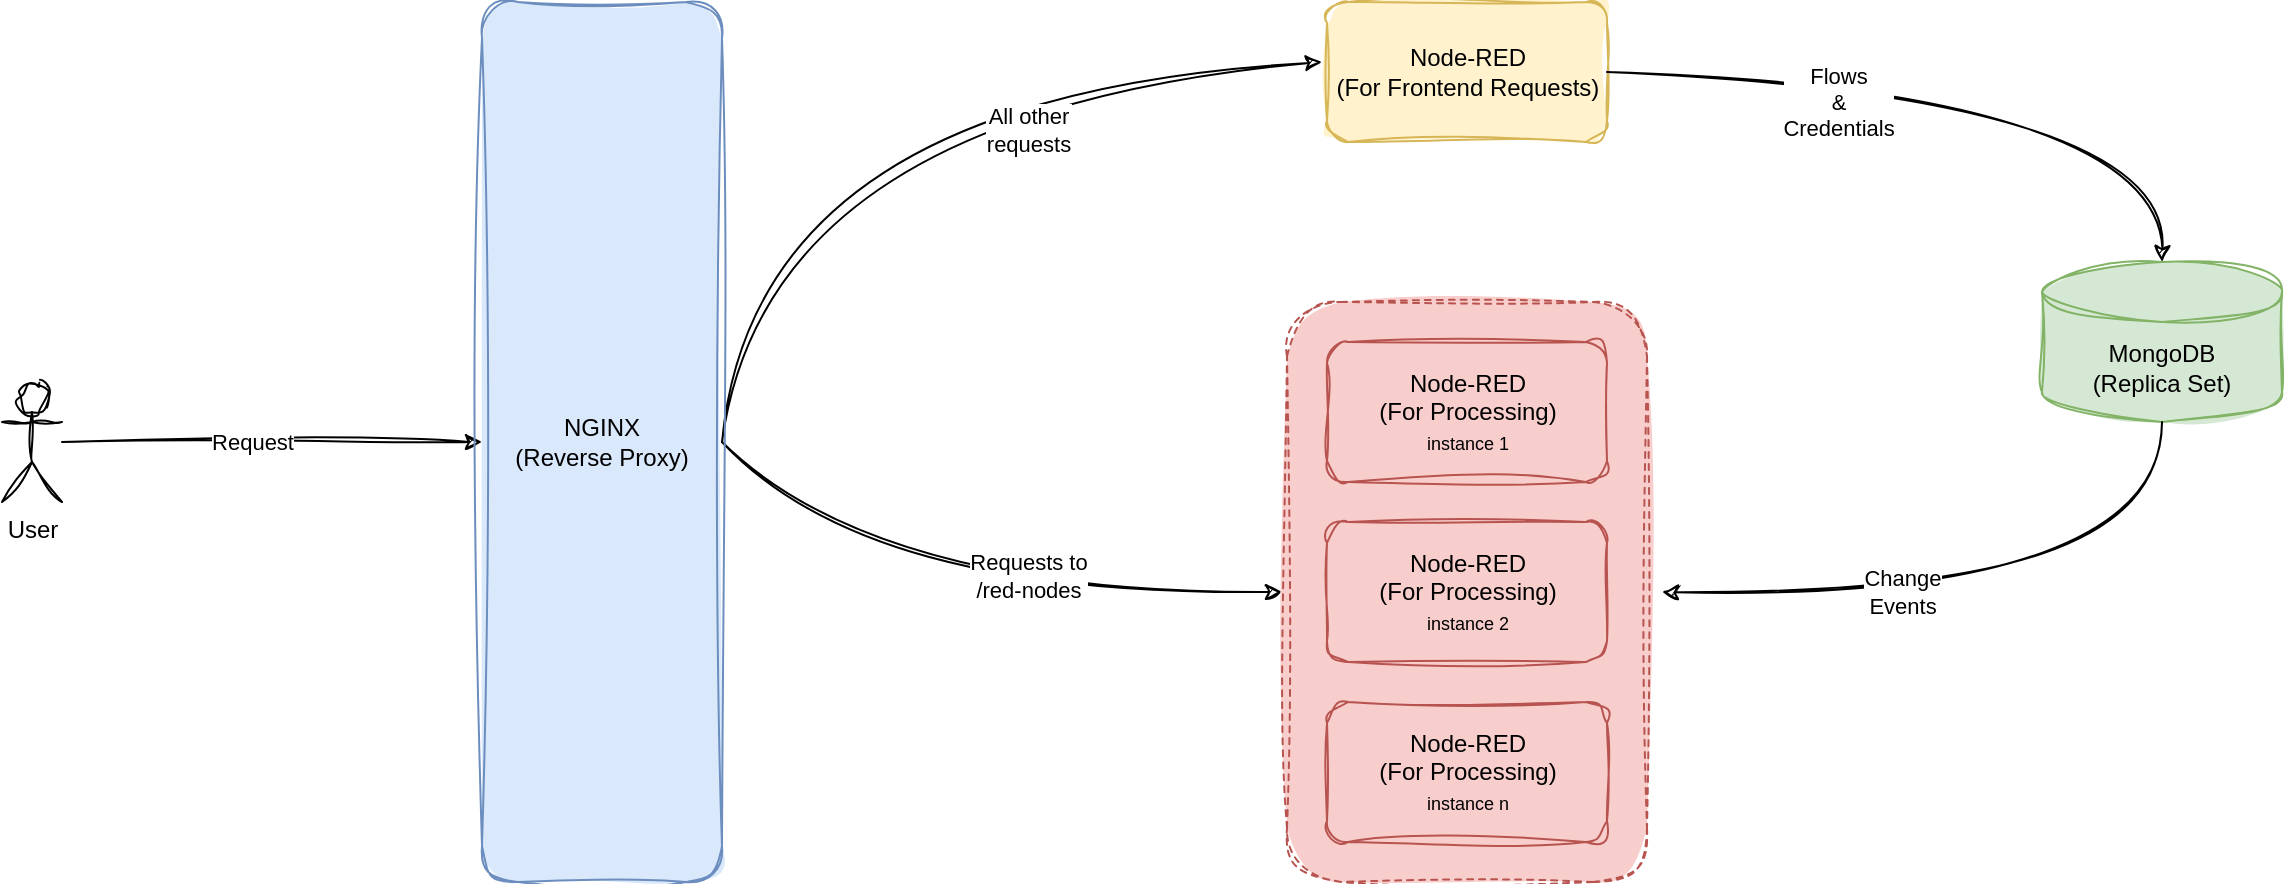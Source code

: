 <mxfile version="28.0.6">
  <diagram name="Page-1" id="pHpDzdbev2T7uACp5fd6">
    <mxGraphModel grid="1" page="1" gridSize="10" guides="1" tooltips="1" connect="1" arrows="1" fold="1" pageScale="1" pageWidth="850" pageHeight="1100" math="0" shadow="0">
      <root>
        <mxCell id="0" />
        <mxCell id="1" parent="0" />
        <mxCell id="8sE4pqhNj6_BQjqsc5ZI-8" style="edgeStyle=orthogonalEdgeStyle;rounded=0;orthogonalLoop=1;jettySize=auto;html=1;entryX=0;entryY=0.5;entryDx=0;entryDy=0;sketch=1;curveFitting=1;jiggle=2;" edge="1" parent="1" source="8sE4pqhNj6_BQjqsc5ZI-2" target="8sE4pqhNj6_BQjqsc5ZI-9">
          <mxGeometry relative="1" as="geometry">
            <mxPoint x="290" y="415" as="targetPoint" />
          </mxGeometry>
        </mxCell>
        <mxCell id="8sE4pqhNj6_BQjqsc5ZI-11" value="&lt;div&gt;Request&lt;/div&gt;" style="edgeLabel;html=1;align=center;verticalAlign=middle;resizable=0;points=[];" connectable="0" vertex="1" parent="8sE4pqhNj6_BQjqsc5ZI-8">
          <mxGeometry x="-0.102" relative="1" as="geometry">
            <mxPoint as="offset" />
          </mxGeometry>
        </mxCell>
        <mxCell id="8sE4pqhNj6_BQjqsc5ZI-2" value="User" style="shape=umlActor;verticalLabelPosition=bottom;verticalAlign=top;html=1;outlineConnect=0;sketch=1;curveFitting=1;jiggle=2;" vertex="1" parent="1">
          <mxGeometry x="50" y="430" width="30" height="60" as="geometry" />
        </mxCell>
        <mxCell id="8sE4pqhNj6_BQjqsc5ZI-27" style="rounded=0;orthogonalLoop=1;jettySize=auto;html=1;exitX=1;exitY=0.5;exitDx=0;exitDy=0;curved=1;sketch=1;curveFitting=1;jiggle=2;" edge="1" parent="1" source="8sE4pqhNj6_BQjqsc5ZI-9">
          <mxGeometry relative="1" as="geometry">
            <mxPoint x="710" y="270" as="targetPoint" />
            <Array as="points">
              <mxPoint x="430" y="290" />
            </Array>
          </mxGeometry>
        </mxCell>
        <mxCell id="8sE4pqhNj6_BQjqsc5ZI-30" value="&lt;div&gt;All other&lt;/div&gt;&lt;div&gt;requests&lt;/div&gt;" style="edgeLabel;html=1;align=center;verticalAlign=middle;resizable=0;points=[];" connectable="0" vertex="1" parent="8sE4pqhNj6_BQjqsc5ZI-27">
          <mxGeometry x="0.098" y="-3" relative="1" as="geometry">
            <mxPoint x="56" y="16" as="offset" />
          </mxGeometry>
        </mxCell>
        <mxCell id="8sE4pqhNj6_BQjqsc5ZI-28" style="rounded=0;orthogonalLoop=1;jettySize=auto;html=1;exitX=1;exitY=0.5;exitDx=0;exitDy=0;curved=1;sketch=1;curveFitting=1;jiggle=2;" edge="1" parent="1" source="8sE4pqhNj6_BQjqsc5ZI-9">
          <mxGeometry relative="1" as="geometry">
            <mxPoint x="690" y="535" as="targetPoint" />
            <Array as="points">
              <mxPoint x="480" y="535" />
            </Array>
          </mxGeometry>
        </mxCell>
        <mxCell id="8sE4pqhNj6_BQjqsc5ZI-29" value="&lt;div&gt;Requests to&lt;/div&gt;&lt;div&gt;/red-nodes&lt;/div&gt;" style="edgeLabel;html=1;align=center;verticalAlign=middle;resizable=0;points=[];" connectable="0" vertex="1" parent="8sE4pqhNj6_BQjqsc5ZI-28">
          <mxGeometry x="0.281" y="12" relative="1" as="geometry">
            <mxPoint x="-15" y="4" as="offset" />
          </mxGeometry>
        </mxCell>
        <mxCell id="8sE4pqhNj6_BQjqsc5ZI-9" value="&lt;div&gt;NGINX&lt;/div&gt;&lt;div&gt;(Reverse Proxy)&lt;/div&gt;" style="rounded=1;whiteSpace=wrap;html=1;fillColor=#dae8fc;strokeColor=#6c8ebf;sketch=1;curveFitting=1;jiggle=2;fillStyle=solid;" vertex="1" parent="1">
          <mxGeometry x="290" y="240" width="120" height="440" as="geometry" />
        </mxCell>
        <mxCell id="8sE4pqhNj6_BQjqsc5ZI-10" value="&lt;div&gt;Node-RED&lt;/div&gt;&lt;div&gt;(For Frontend Requests)&lt;/div&gt;" style="rounded=1;whiteSpace=wrap;html=1;sketch=1;curveFitting=1;jiggle=2;fillColor=#fff2cc;strokeColor=#d6b656;gradientColor=none;fillStyle=solid;" vertex="1" parent="1">
          <mxGeometry x="712.5" y="240" width="140" height="70" as="geometry" />
        </mxCell>
        <mxCell id="8sE4pqhNj6_BQjqsc5ZI-16" value="MongoDB&lt;br&gt;(Replica Set)" style="shape=cylinder3;whiteSpace=wrap;html=1;boundedLbl=1;backgroundOutline=1;size=15;fillColor=#d5e8d4;strokeColor=#82b366;sketch=1;curveFitting=1;jiggle=2;fillStyle=solid;" vertex="1" parent="1">
          <mxGeometry x="1070" y="370" width="120" height="80" as="geometry" />
        </mxCell>
        <mxCell id="8sE4pqhNj6_BQjqsc5ZI-21" style="rounded=0;orthogonalLoop=1;jettySize=auto;html=1;entryX=0.5;entryY=1;entryDx=0;entryDy=0;entryPerimeter=0;curved=1;sketch=1;curveFitting=1;jiggle=2;startArrow=classic;startFill=1;endArrow=none;endFill=0;" edge="1" parent="1" target="8sE4pqhNj6_BQjqsc5ZI-16">
          <mxGeometry relative="1" as="geometry">
            <mxPoint x="880" y="535" as="sourcePoint" />
            <Array as="points">
              <mxPoint x="1133" y="540" />
            </Array>
          </mxGeometry>
        </mxCell>
        <mxCell id="8sE4pqhNj6_BQjqsc5ZI-22" style="rounded=0;orthogonalLoop=1;jettySize=auto;html=1;exitX=1;exitY=0.5;exitDx=0;exitDy=0;entryX=0.5;entryY=0;entryDx=0;entryDy=0;entryPerimeter=0;curved=1;sketch=1;curveFitting=1;jiggle=2;" edge="1" parent="1" source="8sE4pqhNj6_BQjqsc5ZI-10" target="8sE4pqhNj6_BQjqsc5ZI-16">
          <mxGeometry relative="1" as="geometry">
            <Array as="points">
              <mxPoint x="1133" y="290" />
            </Array>
          </mxGeometry>
        </mxCell>
        <mxCell id="8sE4pqhNj6_BQjqsc5ZI-31" value="&lt;div&gt;Flows&lt;/div&gt;&lt;div&gt;&amp;amp;&lt;/div&gt;&lt;div&gt;Credentials&lt;/div&gt;" style="edgeLabel;html=1;align=center;verticalAlign=middle;resizable=0;points=[];" connectable="0" vertex="1" parent="8sE4pqhNj6_BQjqsc5ZI-22">
          <mxGeometry x="-0.296" y="-5" relative="1" as="geometry">
            <mxPoint x="-11" y="3" as="offset" />
          </mxGeometry>
        </mxCell>
        <mxCell id="8sE4pqhNj6_BQjqsc5ZI-32" value="&lt;div&gt;Change&lt;/div&gt;&lt;div&gt;Events&lt;/div&gt;" style="edgeLabel;html=1;align=center;verticalAlign=middle;resizable=0;points=[];" connectable="0" vertex="1" parent="1">
          <mxGeometry x="1000" y="535" as="geometry" />
        </mxCell>
        <mxCell id="8sE4pqhNj6_BQjqsc5ZI-33" value="" style="group;sketch=1;curveFitting=1;jiggle=2;" connectable="0" vertex="1" parent="1">
          <mxGeometry x="692.5" y="390" width="180" height="290" as="geometry" />
        </mxCell>
        <mxCell id="8sE4pqhNj6_BQjqsc5ZI-15" value="" style="rounded=1;whiteSpace=wrap;html=1;fillColor=#f8cecc;strokeColor=#b85450;dashed=1;sketch=1;curveFitting=1;jiggle=2;fillStyle=solid;" vertex="1" parent="8sE4pqhNj6_BQjqsc5ZI-33">
          <mxGeometry width="180" height="290" as="geometry" />
        </mxCell>
        <mxCell id="8sE4pqhNj6_BQjqsc5ZI-12" value="&lt;div&gt;Node-RED&lt;/div&gt;&lt;div&gt;(For Processing)&lt;/div&gt;&lt;div&gt;&lt;font style=&quot;font-size: 9px;&quot;&gt;instance n&lt;/font&gt;&lt;/div&gt;" style="rounded=1;whiteSpace=wrap;html=1;fillColor=#f8cecc;strokeColor=#b85450;sketch=1;curveFitting=1;jiggle=2;" vertex="1" parent="8sE4pqhNj6_BQjqsc5ZI-33">
          <mxGeometry x="20" y="200" width="140" height="70" as="geometry" />
        </mxCell>
        <mxCell id="8sE4pqhNj6_BQjqsc5ZI-13" value="&lt;div&gt;Node-RED&lt;/div&gt;&lt;div&gt;(For Processing)&lt;/div&gt;&lt;div&gt;&lt;font style=&quot;font-size: 9px;&quot;&gt;instance 2&lt;/font&gt;&lt;/div&gt;" style="rounded=1;whiteSpace=wrap;html=1;fillColor=#f8cecc;strokeColor=#b85450;sketch=1;curveFitting=1;jiggle=2;" vertex="1" parent="8sE4pqhNj6_BQjqsc5ZI-33">
          <mxGeometry x="20" y="110" width="140" height="70" as="geometry" />
        </mxCell>
        <mxCell id="8sE4pqhNj6_BQjqsc5ZI-14" value="&lt;div&gt;Node-RED&lt;/div&gt;&lt;div&gt;(For Processing)&lt;/div&gt;&lt;div&gt;&lt;font style=&quot;font-size: 9px;&quot;&gt;instance 1&lt;/font&gt;&lt;/div&gt;" style="rounded=1;whiteSpace=wrap;html=1;fillColor=#f8cecc;strokeColor=#b85450;sketch=1;curveFitting=1;jiggle=2;" vertex="1" parent="8sE4pqhNj6_BQjqsc5ZI-33">
          <mxGeometry x="20" y="20" width="140" height="70" as="geometry" />
        </mxCell>
      </root>
    </mxGraphModel>
  </diagram>
</mxfile>
